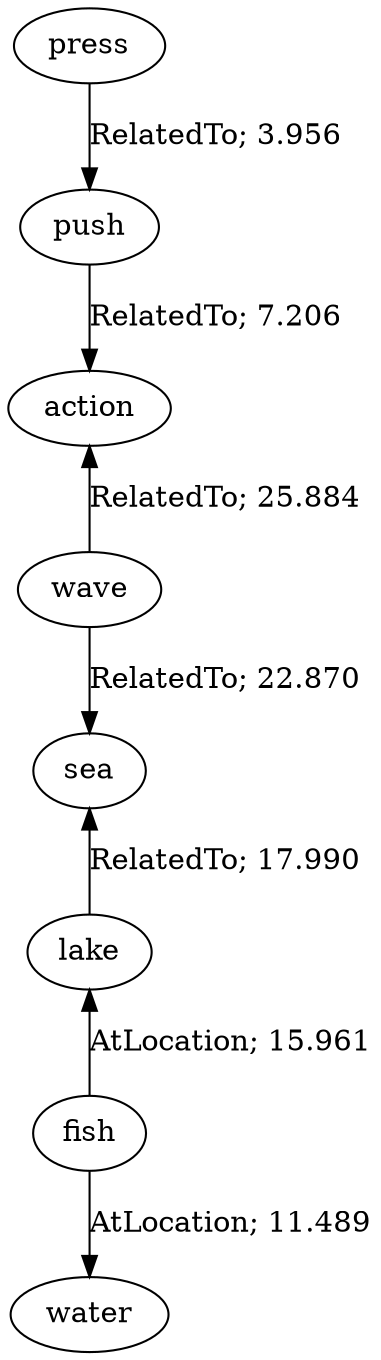 // The path the concepts from "press" to "water".Path Length: 7; Weight Sum: 105.35744017510211; Average Weight: 15.051062882157444
digraph "10_b---press-water---PLen7_WSum105.357_WAvg15.051" {
	0 [label=press]
	1 [label=push]
	2 [label=action]
	3 [label=wave]
	4 [label=sea]
	5 [label=lake]
	6 [label=fish]
	7 [label=water]
	0 -> 1 [label="RelatedTo; 3.956" dir=forward weight=3.956]
	1 -> 2 [label="RelatedTo; 7.206" dir=forward weight=7.206]
	2 -> 3 [label="RelatedTo; 25.884" dir=back weight=25.884]
	3 -> 4 [label="RelatedTo; 22.870" dir=forward weight=22.870]
	4 -> 5 [label="RelatedTo; 17.990" dir=back weight=17.990]
	5 -> 6 [label="AtLocation; 15.961" dir=back weight=15.961]
	6 -> 7 [label="AtLocation; 11.489" dir=forward weight=11.489]
}
